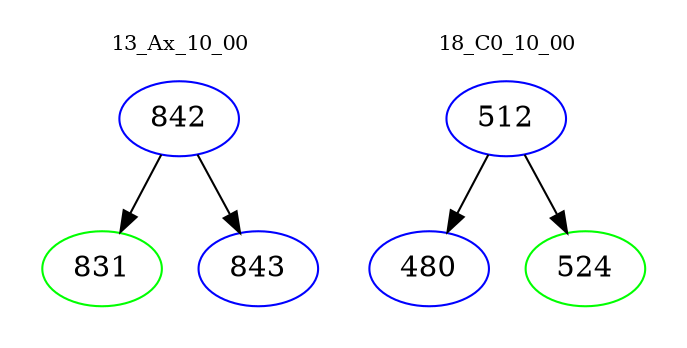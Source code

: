 digraph{
subgraph cluster_0 {
color = white
label = "13_Ax_10_00";
fontsize=10;
T0_842 [label="842", color="blue"]
T0_842 -> T0_831 [color="black"]
T0_831 [label="831", color="green"]
T0_842 -> T0_843 [color="black"]
T0_843 [label="843", color="blue"]
}
subgraph cluster_1 {
color = white
label = "18_C0_10_00";
fontsize=10;
T1_512 [label="512", color="blue"]
T1_512 -> T1_480 [color="black"]
T1_480 [label="480", color="blue"]
T1_512 -> T1_524 [color="black"]
T1_524 [label="524", color="green"]
}
}
